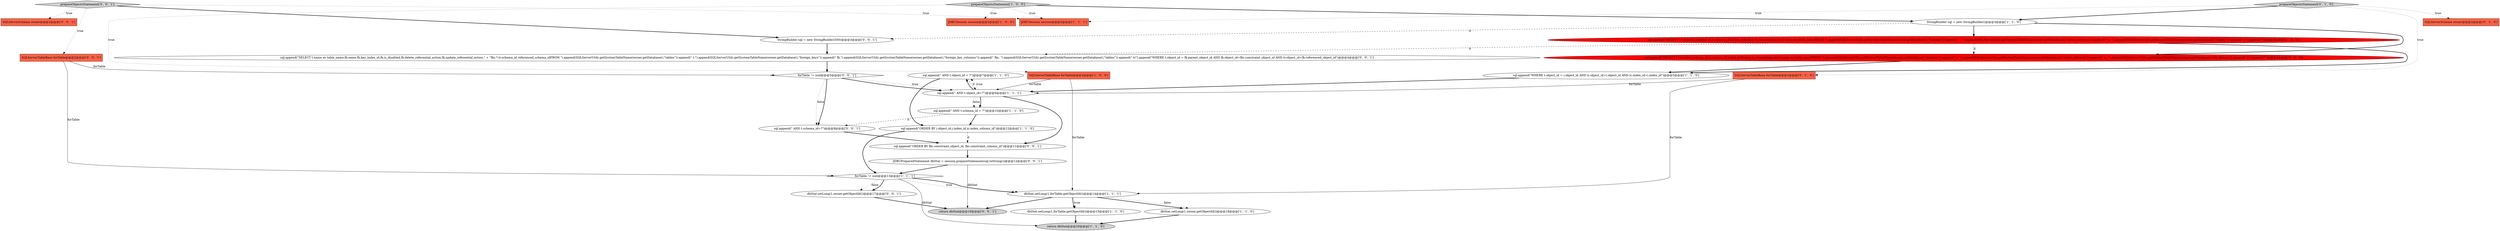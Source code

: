 digraph {
15 [style = filled, label = "sql.append(\" AND t.object_id = ?\")@@@7@@@['1', '1', '0']", fillcolor = white, shape = ellipse image = "AAA0AAABBB1BBB"];
25 [style = filled, label = "JDBCPreparedStatement dbStat = session.prepareStatement(sql.toString())@@@12@@@['0', '0', '1']", fillcolor = white, shape = ellipse image = "AAA0AAABBB3BBB"];
7 [style = filled, label = "forTable != null@@@13@@@['1', '1', '1']", fillcolor = white, shape = diamond image = "AAA0AAABBB1BBB"];
10 [style = filled, label = "sql.append(\"ORDER BY i.object_id,i.index_id,ic.index_column_id\")@@@12@@@['1', '1', '0']", fillcolor = white, shape = ellipse image = "AAA0AAABBB1BBB"];
26 [style = filled, label = "dbStat.setLong(1,owner.getObjectId())@@@17@@@['0', '0', '1']", fillcolor = white, shape = ellipse image = "AAA0AAABBB3BBB"];
13 [style = filled, label = "prepareObjectsStatement['1', '0', '0']", fillcolor = lightgray, shape = diamond image = "AAA0AAABBB1BBB"];
24 [style = filled, label = "sql.append(\"SELECT t.name as table_name,fk.name,fk.key_index_id,fk.is_disabled,fk.delete_referential_action,fk.update_referential_action,\" + \"fkc.*,tr.schema_id referenced_schema_idFROM \").append(SQLServerUtils.getSystemTableName(owner.getDatabase(),\"tables\")).append(\" t,\").append(SQLServerUtils.getSystemTableName(owner.getDatabase(),\"foreign_keys\")).append(\" fk,\").append(SQLServerUtils.getSystemTableName(owner.getDatabase(),\"foreign_key_columns\")).append(\" fkc, \").append(SQLServerUtils.getSystemTableName(owner.getDatabase(),\"tables\")).append(\" tr\").append(\"WHERE t.object_id = fk.parent_object_id AND fk.object_id=fkc.constraint_object_id AND tr.object_id=fk.referenced_object_id\")@@@4@@@['0', '0', '1']", fillcolor = white, shape = ellipse image = "AAA0AAABBB3BBB"];
27 [style = filled, label = "SQLServerSchema owner@@@2@@@['0', '0', '1']", fillcolor = tomato, shape = box image = "AAA0AAABBB3BBB"];
12 [style = filled, label = "StringBuilder sql = new StringBuilder()@@@3@@@['1', '1', '0']", fillcolor = white, shape = ellipse image = "AAA0AAABBB1BBB"];
3 [style = filled, label = "dbStat.setLong(1,forTable.getObjectId())@@@15@@@['1', '1', '0']", fillcolor = white, shape = ellipse image = "AAA0AAABBB1BBB"];
22 [style = filled, label = "SQLServerTableBase forTable@@@2@@@['0', '0', '1']", fillcolor = tomato, shape = box image = "AAA0AAABBB3BBB"];
23 [style = filled, label = "StringBuilder sql = new StringBuilder(500)@@@3@@@['0', '0', '1']", fillcolor = white, shape = ellipse image = "AAA0AAABBB3BBB"];
18 [style = filled, label = "SQLServerTableBase forTable@@@2@@@['0', '1', '0']", fillcolor = tomato, shape = box image = "AAA0AAABBB2BBB"];
20 [style = filled, label = "prepareObjectsStatement['0', '0', '1']", fillcolor = lightgray, shape = diamond image = "AAA0AAABBB3BBB"];
14 [style = filled, label = "sql.append(\"SELECT i.*,ic.index_column_id,ic.column_id,ic.key_ordinal,ic.is_descending_key,t.name as table_nameFROM \").append(SQLServerUtils.getSystemTableName(owner.getDatabase(),\"indexes\")).append(\" i, \").append(SQLServerUtils.getSystemTableName(owner.getDatabase(),\"index_columns\")).append(\" ic, \").append(SQLServerUtils.getSystemTableName(owner.getDatabase(),\"tables\")).append(\" t\").append(\"\")@@@4@@@['1', '0', '0']", fillcolor = red, shape = ellipse image = "AAA1AAABBB1BBB"];
17 [style = filled, label = "SQLServerSchema owner@@@2@@@['0', '1', '0']", fillcolor = tomato, shape = box image = "AAA0AAABBB2BBB"];
28 [style = filled, label = "return dbStat@@@19@@@['0', '0', '1']", fillcolor = lightgray, shape = ellipse image = "AAA0AAABBB3BBB"];
29 [style = filled, label = "sql.append(\" AND t.schema_id=?\")@@@9@@@['0', '0', '1']", fillcolor = white, shape = ellipse image = "AAA0AAABBB3BBB"];
30 [style = filled, label = "forTable != null@@@5@@@['0', '0', '1']", fillcolor = white, shape = diamond image = "AAA0AAABBB3BBB"];
5 [style = filled, label = "dbStat.setLong(1,forTable.getObjectId())@@@14@@@['1', '1', '1']", fillcolor = white, shape = ellipse image = "AAA0AAABBB1BBB"];
1 [style = filled, label = "JDBCSession session@@@2@@@['1', '0', '0']", fillcolor = tomato, shape = box image = "AAA0AAABBB1BBB"];
11 [style = filled, label = "return dbStat@@@20@@@['1', '1', '0']", fillcolor = lightgray, shape = ellipse image = "AAA0AAABBB1BBB"];
9 [style = filled, label = "sql.append(\" AND t.schema_id = ?\")@@@10@@@['1', '1', '0']", fillcolor = white, shape = ellipse image = "AAA0AAABBB1BBB"];
6 [style = filled, label = "JDBCSession session@@@2@@@['1', '1', '1']", fillcolor = tomato, shape = box image = "AAA0AAABBB1BBB"];
19 [style = filled, label = "prepareObjectsStatement['0', '1', '0']", fillcolor = lightgray, shape = diamond image = "AAA0AAABBB2BBB"];
21 [style = filled, label = "sql.append(\"ORDER BY fkc.constraint_object_id, fkc.constraint_column_id\")@@@11@@@['0', '0', '1']", fillcolor = white, shape = ellipse image = "AAA0AAABBB3BBB"];
0 [style = filled, label = "SQLServerTableBase forTable@@@2@@@['1', '0', '0']", fillcolor = tomato, shape = box image = "AAA0AAABBB1BBB"];
8 [style = filled, label = "sql.append(\"WHERE t.object_id = i.object_id AND ic.object_id=i.object_id AND ic.index_id=i.index_id\")@@@5@@@['1', '1', '0']", fillcolor = white, shape = ellipse image = "AAA0AAABBB1BBB"];
4 [style = filled, label = "dbStat.setLong(1,owner.getObjectId())@@@18@@@['1', '1', '0']", fillcolor = white, shape = ellipse image = "AAA0AAABBB1BBB"];
16 [style = filled, label = "sql.append(\"SELECT i.*,ic.index_column_id,ic.column_id,ic.key_ordinal,ic.is_descending_key,t.name as table_nameFROM \").append(SQLServerUtils.getSystemTableName(owner.getDatabase(),\"indexes\")).append(\" i, \").append(SQLServerUtils.getSystemTableName(owner.getDatabase(),\"index_columns\")).append(\" ic, \").append(SQLServerUtils.getSystemTableName(owner.getDatabase(),\"all_objects\")).append(\" t\").append(\"\")@@@4@@@['0', '1', '0']", fillcolor = red, shape = ellipse image = "AAA1AAABBB2BBB"];
2 [style = filled, label = "sql.append(\" AND t.object_id=?\")@@@6@@@['1', '1', '1']", fillcolor = white, shape = ellipse image = "AAA0AAABBB1BBB"];
0->5 [style = solid, label="forTable"];
5->3 [style = bold, label=""];
13->6 [style = dotted, label="true"];
14->24 [style = dashed, label="0"];
15->10 [style = bold, label=""];
0->2 [style = solid, label="forTable"];
10->21 [style = dashed, label="0"];
22->30 [style = solid, label="forTable"];
12->23 [style = dashed, label="0"];
16->8 [style = bold, label=""];
19->12 [style = bold, label=""];
18->5 [style = solid, label="forTable"];
15->2 [style = dashed, label="0"];
19->17 [style = dotted, label="true"];
19->18 [style = dotted, label="true"];
3->11 [style = bold, label=""];
2->15 [style = dotted, label="true"];
20->27 [style = dotted, label="true"];
30->29 [style = dotted, label="false"];
12->16 [style = bold, label=""];
7->11 [style = solid, label="dbStat"];
2->9 [style = bold, label=""];
9->10 [style = bold, label=""];
21->25 [style = bold, label=""];
5->3 [style = dotted, label="true"];
5->28 [style = bold, label=""];
7->26 [style = dotted, label="false"];
25->7 [style = bold, label=""];
10->7 [style = bold, label=""];
30->29 [style = bold, label=""];
29->21 [style = bold, label=""];
2->9 [style = dotted, label="false"];
24->30 [style = bold, label=""];
7->5 [style = dotted, label="true"];
7->26 [style = bold, label=""];
30->2 [style = dotted, label="true"];
13->1 [style = dotted, label="true"];
7->5 [style = bold, label=""];
23->24 [style = bold, label=""];
13->12 [style = bold, label=""];
9->29 [style = dashed, label="0"];
20->23 [style = bold, label=""];
8->2 [style = bold, label=""];
13->0 [style = dotted, label="true"];
2->21 [style = bold, label=""];
5->4 [style = bold, label=""];
2->15 [style = bold, label=""];
12->14 [style = bold, label=""];
25->28 [style = solid, label="dbStat"];
14->8 [style = bold, label=""];
19->6 [style = dotted, label="true"];
20->22 [style = dotted, label="true"];
18->2 [style = solid, label="forTable"];
26->28 [style = bold, label=""];
14->16 [style = dashed, label="0"];
30->2 [style = bold, label=""];
4->11 [style = bold, label=""];
22->7 [style = solid, label="forTable"];
20->6 [style = dotted, label="true"];
5->4 [style = dotted, label="false"];
}
